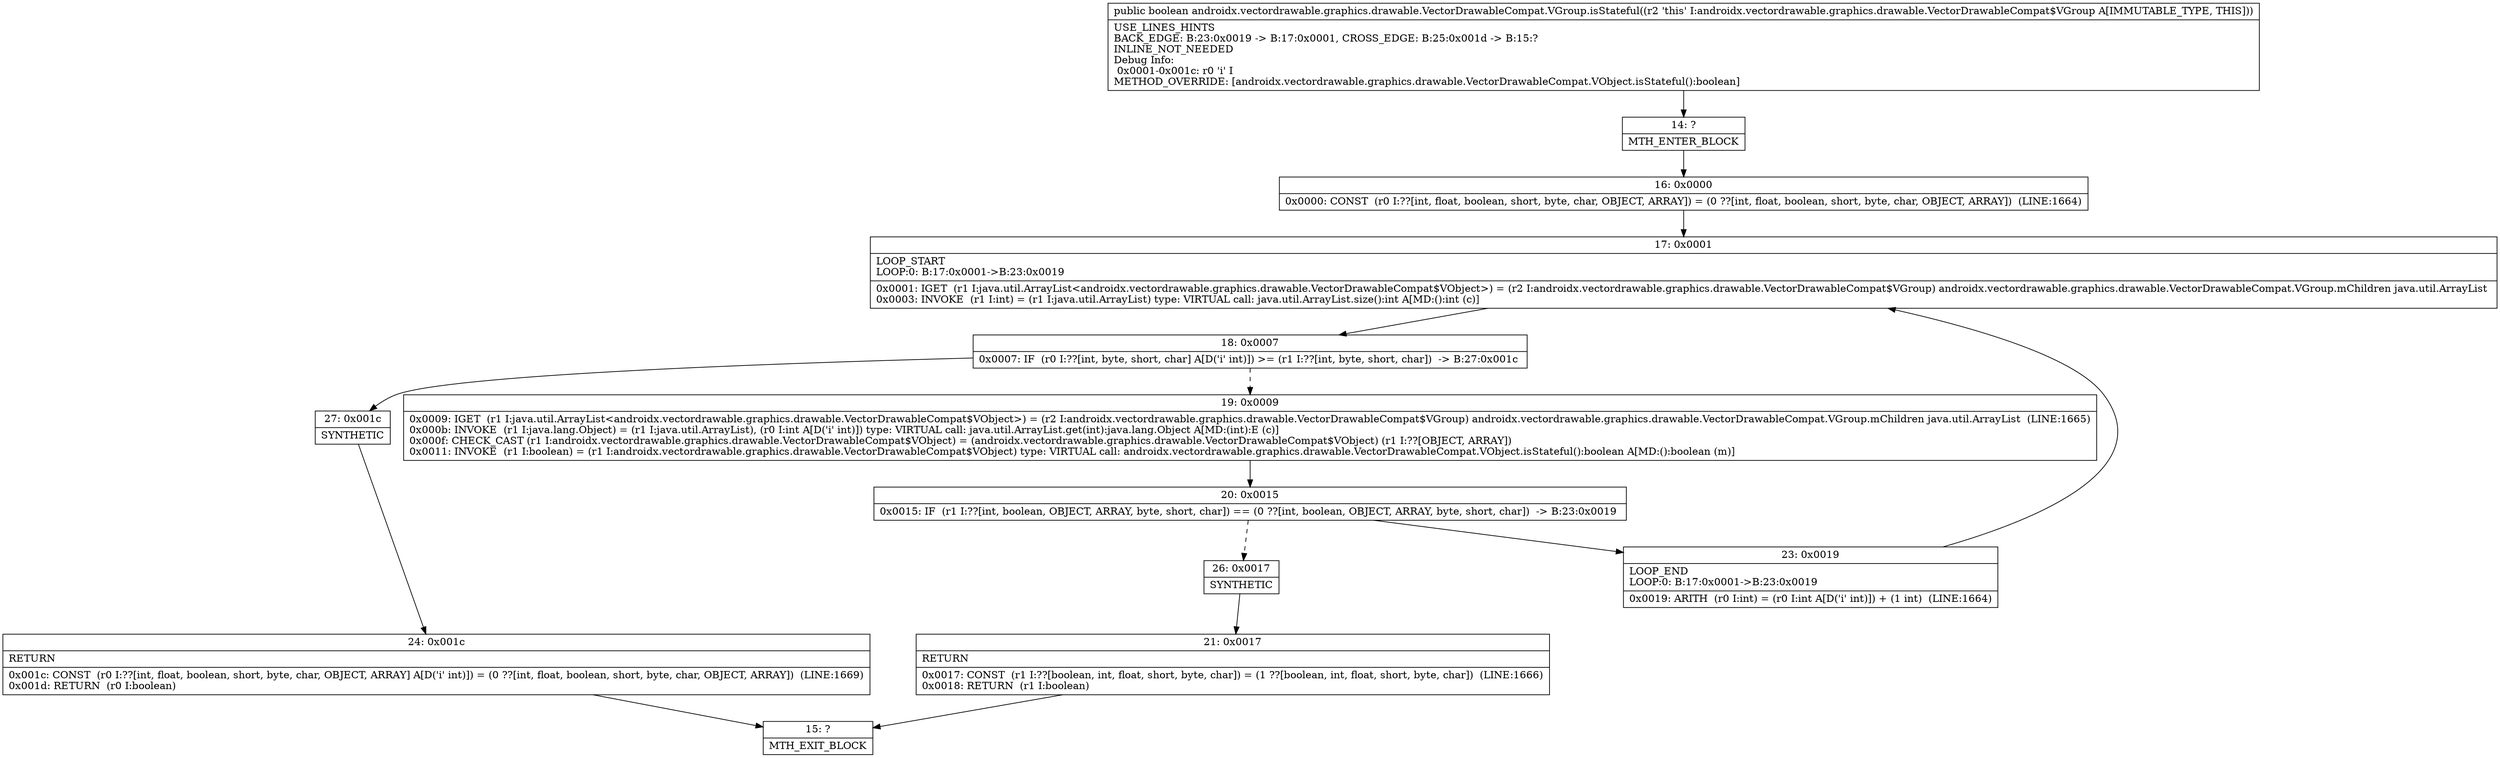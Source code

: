 digraph "CFG forandroidx.vectordrawable.graphics.drawable.VectorDrawableCompat.VGroup.isStateful()Z" {
Node_14 [shape=record,label="{14\:\ ?|MTH_ENTER_BLOCK\l}"];
Node_16 [shape=record,label="{16\:\ 0x0000|0x0000: CONST  (r0 I:??[int, float, boolean, short, byte, char, OBJECT, ARRAY]) = (0 ??[int, float, boolean, short, byte, char, OBJECT, ARRAY])  (LINE:1664)\l}"];
Node_17 [shape=record,label="{17\:\ 0x0001|LOOP_START\lLOOP:0: B:17:0x0001\-\>B:23:0x0019\l|0x0001: IGET  (r1 I:java.util.ArrayList\<androidx.vectordrawable.graphics.drawable.VectorDrawableCompat$VObject\>) = (r2 I:androidx.vectordrawable.graphics.drawable.VectorDrawableCompat$VGroup) androidx.vectordrawable.graphics.drawable.VectorDrawableCompat.VGroup.mChildren java.util.ArrayList \l0x0003: INVOKE  (r1 I:int) = (r1 I:java.util.ArrayList) type: VIRTUAL call: java.util.ArrayList.size():int A[MD:():int (c)]\l}"];
Node_18 [shape=record,label="{18\:\ 0x0007|0x0007: IF  (r0 I:??[int, byte, short, char] A[D('i' int)]) \>= (r1 I:??[int, byte, short, char])  \-\> B:27:0x001c \l}"];
Node_19 [shape=record,label="{19\:\ 0x0009|0x0009: IGET  (r1 I:java.util.ArrayList\<androidx.vectordrawable.graphics.drawable.VectorDrawableCompat$VObject\>) = (r2 I:androidx.vectordrawable.graphics.drawable.VectorDrawableCompat$VGroup) androidx.vectordrawable.graphics.drawable.VectorDrawableCompat.VGroup.mChildren java.util.ArrayList  (LINE:1665)\l0x000b: INVOKE  (r1 I:java.lang.Object) = (r1 I:java.util.ArrayList), (r0 I:int A[D('i' int)]) type: VIRTUAL call: java.util.ArrayList.get(int):java.lang.Object A[MD:(int):E (c)]\l0x000f: CHECK_CAST (r1 I:androidx.vectordrawable.graphics.drawable.VectorDrawableCompat$VObject) = (androidx.vectordrawable.graphics.drawable.VectorDrawableCompat$VObject) (r1 I:??[OBJECT, ARRAY]) \l0x0011: INVOKE  (r1 I:boolean) = (r1 I:androidx.vectordrawable.graphics.drawable.VectorDrawableCompat$VObject) type: VIRTUAL call: androidx.vectordrawable.graphics.drawable.VectorDrawableCompat.VObject.isStateful():boolean A[MD:():boolean (m)]\l}"];
Node_20 [shape=record,label="{20\:\ 0x0015|0x0015: IF  (r1 I:??[int, boolean, OBJECT, ARRAY, byte, short, char]) == (0 ??[int, boolean, OBJECT, ARRAY, byte, short, char])  \-\> B:23:0x0019 \l}"];
Node_23 [shape=record,label="{23\:\ 0x0019|LOOP_END\lLOOP:0: B:17:0x0001\-\>B:23:0x0019\l|0x0019: ARITH  (r0 I:int) = (r0 I:int A[D('i' int)]) + (1 int)  (LINE:1664)\l}"];
Node_26 [shape=record,label="{26\:\ 0x0017|SYNTHETIC\l}"];
Node_21 [shape=record,label="{21\:\ 0x0017|RETURN\l|0x0017: CONST  (r1 I:??[boolean, int, float, short, byte, char]) = (1 ??[boolean, int, float, short, byte, char])  (LINE:1666)\l0x0018: RETURN  (r1 I:boolean) \l}"];
Node_15 [shape=record,label="{15\:\ ?|MTH_EXIT_BLOCK\l}"];
Node_27 [shape=record,label="{27\:\ 0x001c|SYNTHETIC\l}"];
Node_24 [shape=record,label="{24\:\ 0x001c|RETURN\l|0x001c: CONST  (r0 I:??[int, float, boolean, short, byte, char, OBJECT, ARRAY] A[D('i' int)]) = (0 ??[int, float, boolean, short, byte, char, OBJECT, ARRAY])  (LINE:1669)\l0x001d: RETURN  (r0 I:boolean) \l}"];
MethodNode[shape=record,label="{public boolean androidx.vectordrawable.graphics.drawable.VectorDrawableCompat.VGroup.isStateful((r2 'this' I:androidx.vectordrawable.graphics.drawable.VectorDrawableCompat$VGroup A[IMMUTABLE_TYPE, THIS]))  | USE_LINES_HINTS\lBACK_EDGE: B:23:0x0019 \-\> B:17:0x0001, CROSS_EDGE: B:25:0x001d \-\> B:15:?\lINLINE_NOT_NEEDED\lDebug Info:\l  0x0001\-0x001c: r0 'i' I\lMETHOD_OVERRIDE: [androidx.vectordrawable.graphics.drawable.VectorDrawableCompat.VObject.isStateful():boolean]\l}"];
MethodNode -> Node_14;Node_14 -> Node_16;
Node_16 -> Node_17;
Node_17 -> Node_18;
Node_18 -> Node_19[style=dashed];
Node_18 -> Node_27;
Node_19 -> Node_20;
Node_20 -> Node_23;
Node_20 -> Node_26[style=dashed];
Node_23 -> Node_17;
Node_26 -> Node_21;
Node_21 -> Node_15;
Node_27 -> Node_24;
Node_24 -> Node_15;
}

